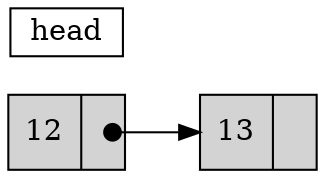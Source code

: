 digraph G{
	rankdir="LR"
	edge[tailclip=false,arrowtail=dot,dir=both];
	subgraph clust0 {
		style=filled;
		color=white;
		node [style=filled];
		node[shape=record]
		nodo_0[label="{<dato> 12| <sig>}"];
		nodo_1[label="{<dato> 13| <sig>}"];
		nodo_0:sig:c -> nodo_1:dato;

	}
	subgraph clust1 {
		node[shape=record];
		node[shape="point" height="0"]
		head [label="head" shape="rect"]

	}
}